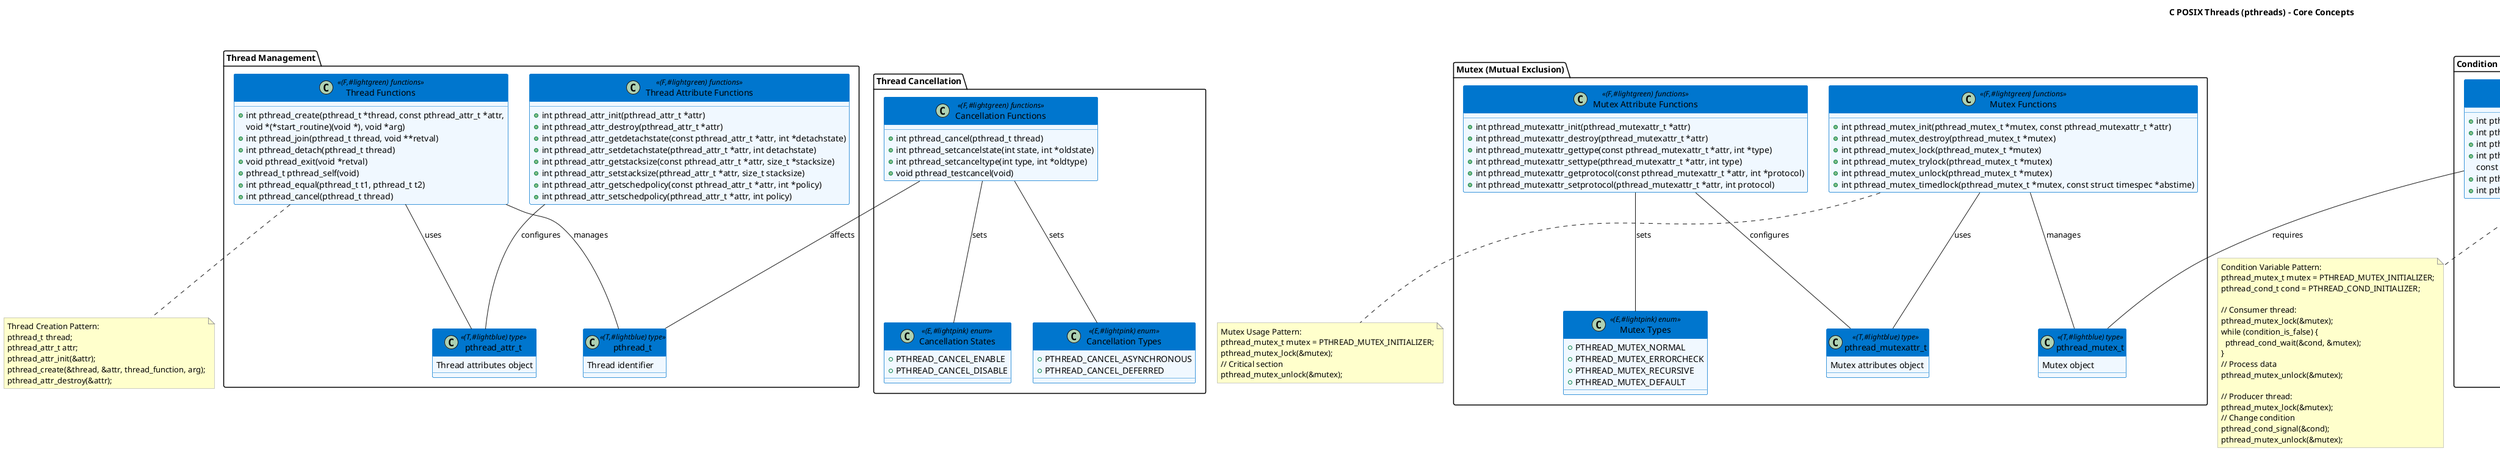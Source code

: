 @startuml c_threading

title C POSIX Threads (pthreads) - Core Concepts

skinparam backgroundcolor transparent
skinparam {
  BackgroundColor white
  ClassBackgroundColor #f0f8ff
  ClassBorderColor #0076ce
  ClassHeaderBackgroundColor #0076ce
  ClassHeaderFontColor white
  NoteBackgroundColor #ffffcc
  NoteBorderColor #999999
}

package "Thread Management" {
  class "pthread_t" as pthread_t << (T,#lightblue) type >> {
    Thread identifier
  }
  
  class "Thread Functions" as ThreadFunctions << (F,#lightgreen) functions >> {
    + int pthread_create(pthread_t *thread, const pthread_attr_t *attr, 
                       void *(*start_routine)(void *), void *arg)
    + int pthread_join(pthread_t thread, void **retval)
    + int pthread_detach(pthread_t thread)
    + void pthread_exit(void *retval)
    + pthread_t pthread_self(void)
    + int pthread_equal(pthread_t t1, pthread_t t2)
    + int pthread_cancel(pthread_t thread)
  }
  
  class "pthread_attr_t" as pthread_attr_t << (T,#lightblue) type >> {
    Thread attributes object
  }
  
  class "Thread Attribute Functions" as ThreadAttrFunctions << (F,#lightgreen) functions >> {
    + int pthread_attr_init(pthread_attr_t *attr)
    + int pthread_attr_destroy(pthread_attr_t *attr)
    + int pthread_attr_getdetachstate(const pthread_attr_t *attr, int *detachstate)
    + int pthread_attr_setdetachstate(pthread_attr_t *attr, int detachstate)
    + int pthread_attr_getstacksize(const pthread_attr_t *attr, size_t *stacksize)
    + int pthread_attr_setstacksize(pthread_attr_t *attr, size_t stacksize)
    + int pthread_attr_getschedpolicy(const pthread_attr_t *attr, int *policy)
    + int pthread_attr_setschedpolicy(pthread_attr_t *attr, int policy)
  }
}

package "Mutex (Mutual Exclusion)" {
  class "pthread_mutex_t" as pthread_mutex_t << (T,#lightblue) type >> {
    Mutex object
  }
  
  class "pthread_mutexattr_t" as pthread_mutexattr_t << (T,#lightblue) type >> {
    Mutex attributes object
  }
  
  class "Mutex Functions" as MutexFunctions << (F,#lightgreen) functions >> {
    + int pthread_mutex_init(pthread_mutex_t *mutex, const pthread_mutexattr_t *attr)
    + int pthread_mutex_destroy(pthread_mutex_t *mutex)
    + int pthread_mutex_lock(pthread_mutex_t *mutex)
    + int pthread_mutex_trylock(pthread_mutex_t *mutex)
    + int pthread_mutex_unlock(pthread_mutex_t *mutex)
    + int pthread_mutex_timedlock(pthread_mutex_t *mutex, const struct timespec *abstime)
  }
  
  class "Mutex Attribute Functions" as MutexAttrFunctions << (F,#lightgreen) functions >> {
    + int pthread_mutexattr_init(pthread_mutexattr_t *attr)
    + int pthread_mutexattr_destroy(pthread_mutexattr_t *attr)
    + int pthread_mutexattr_gettype(const pthread_mutexattr_t *attr, int *type)
    + int pthread_mutexattr_settype(pthread_mutexattr_t *attr, int type)
    + int pthread_mutexattr_getprotocol(const pthread_mutexattr_t *attr, int *protocol)
    + int pthread_mutexattr_setprotocol(pthread_mutexattr_t *attr, int protocol)
  }
  
  class "Mutex Types" as MutexTypes << (E,#lightpink) enum >> {
    + PTHREAD_MUTEX_NORMAL
    + PTHREAD_MUTEX_ERRORCHECK
    + PTHREAD_MUTEX_RECURSIVE
    + PTHREAD_MUTEX_DEFAULT
  }
}

package "Condition Variables" {
  class "pthread_cond_t" as pthread_cond_t << (T,#lightblue) type >> {
    Condition variable object
  }
  
  class "pthread_condattr_t" as pthread_condattr_t << (T,#lightblue) type >> {
    Condition variable attributes object
  }
  
  class "Condition Variable Functions" as CondFunctions << (F,#lightgreen) functions >> {
    + int pthread_cond_init(pthread_cond_t *cond, const pthread_condattr_t *attr)
    + int pthread_cond_destroy(pthread_cond_t *cond)
    + int pthread_cond_wait(pthread_cond_t *cond, pthread_mutex_t *mutex)
    + int pthread_cond_timedwait(pthread_cond_t *cond, pthread_mutex_t *mutex, 
                               const struct timespec *abstime)
    + int pthread_cond_signal(pthread_cond_t *cond)
    + int pthread_cond_broadcast(pthread_cond_t *cond)
  }
  
  class "Condition Attribute Functions" as CondAttrFunctions << (F,#lightgreen) functions >> {
    + int pthread_condattr_init(pthread_condattr_t *attr)
    + int pthread_condattr_destroy(pthread_condattr_t *attr)
    + int pthread_condattr_getclock(const pthread_condattr_t *attr, clockid_t *clock_id)
    + int pthread_condattr_setclock(pthread_condattr_t *attr, clockid_t clock_id)
  }
}

package "Reader-Writer Locks" {
  class "pthread_rwlock_t" as pthread_rwlock_t << (T,#lightblue) type >> {
    Read-write lock object
  }
  
  class "pthread_rwlockattr_t" as pthread_rwlockattr_t << (T,#lightblue) type >> {
    Read-write lock attributes object
  }
  
  class "Read-Write Lock Functions" as RWLockFunctions << (F,#lightgreen) functions >> {
    + int pthread_rwlock_init(pthread_rwlock_t *rwlock, const pthread_rwlockattr_t *attr)
    + int pthread_rwlock_destroy(pthread_rwlock_t *rwlock)
    + int pthread_rwlock_rdlock(pthread_rwlock_t *rwlock)
    + int pthread_rwlock_tryrdlock(pthread_rwlock_t *rwlock)
    + int pthread_rwlock_wrlock(pthread_rwlock_t *rwlock)
    + int pthread_rwlock_trywrlock(pthread_rwlock_t *rwlock)
    + int pthread_rwlock_unlock(pthread_rwlock_t *rwlock)
    + int pthread_rwlock_timedrdlock(pthread_rwlock_t *rwlock, const struct timespec *abstime)
    + int pthread_rwlock_timedwrlock(pthread_rwlock_t *rwlock, const struct timespec *abstime)
  }
}

package "Barriers" {
  class "pthread_barrier_t" as pthread_barrier_t << (T,#lightblue) type >> {
    Barrier object
  }
  
  class "pthread_barrierattr_t" as pthread_barrierattr_t << (T,#lightblue) type >> {
    Barrier attributes object
  }
  
  class "Barrier Functions" as BarrierFunctions << (F,#lightgreen) functions >> {
    + int pthread_barrier_init(pthread_barrier_t *barrier, 
                            const pthread_barrierattr_t *attr, unsigned count)
    + int pthread_barrier_destroy(pthread_barrier_t *barrier)
    + int pthread_barrier_wait(pthread_barrier_t *barrier)
  }
}

package "Semaphores (from semaphore.h)" {
  class "sem_t" as sem_t << (T,#lightblue) type >> {
    Semaphore object
  }
  
  class "Semaphore Functions" as SemFunctions << (F,#lightgreen) functions >> {
    + int sem_init(sem_t *sem, int pshared, unsigned int value)
    + int sem_destroy(sem_t *sem)
    + int sem_wait(sem_t *sem)
    + int sem_trywait(sem_t *sem)
    + int sem_timedwait(sem_t *sem, const struct timespec *abs_timeout)
    + int sem_post(sem_t *sem)
    + int sem_getvalue(sem_t *sem, int *sval)
  }
}

package "Thread-Specific Data" {
  class "pthread_key_t" as pthread_key_t << (T,#lightblue) type >> {
    Key for thread-specific data
  }
  
  class "Thread-Specific Data Functions" as TSDFunctions << (F,#lightgreen) functions >> {
    + int pthread_key_create(pthread_key_t *key, void (*destructor)(void*))
    + int pthread_key_delete(pthread_key_t key)
    + int pthread_setspecific(pthread_key_t key, const void *value)
    + void *pthread_getspecific(pthread_key_t key)
  }
}

package "Thread Cancellation" {
  class "Cancellation Functions" as CancelFunctions << (F,#lightgreen) functions >> {
    + int pthread_cancel(pthread_t thread)
    + int pthread_setcancelstate(int state, int *oldstate)
    + int pthread_setcanceltype(int type, int *oldtype)
    + void pthread_testcancel(void)
  }
  
  class "Cancellation States" as CancelStates << (E,#lightpink) enum >> {
    + PTHREAD_CANCEL_ENABLE
    + PTHREAD_CANCEL_DISABLE
  }
  
  class "Cancellation Types" as CancelTypes << (E,#lightpink) enum >> {
    + PTHREAD_CANCEL_ASYNCHRONOUS
    + PTHREAD_CANCEL_DEFERRED
  }
}

' Relationships
ThreadFunctions -- pthread_t : manages
ThreadFunctions -- pthread_attr_t : uses
ThreadAttrFunctions -- pthread_attr_t : configures

MutexFunctions -- pthread_mutex_t : manages
MutexFunctions -- pthread_mutexattr_t : uses
MutexAttrFunctions -- pthread_mutexattr_t : configures
MutexAttrFunctions -- MutexTypes : sets

CondFunctions -- pthread_cond_t : manages
CondFunctions -- pthread_condattr_t : uses
CondFunctions -- pthread_mutex_t : requires
CondAttrFunctions -- pthread_condattr_t : configures

RWLockFunctions -- pthread_rwlock_t : manages
RWLockFunctions -- pthread_rwlockattr_t : uses

BarrierFunctions -- pthread_barrier_t : manages
BarrierFunctions -- pthread_barrierattr_t : uses

SemFunctions -- sem_t : manages

TSDFunctions -- pthread_key_t : manages

CancelFunctions -- pthread_t : affects
CancelFunctions -- CancelStates : sets
CancelFunctions -- CancelTypes : sets

note as ThreadCreatePattern
  Thread Creation Pattern:
  pthread_t thread;
  pthread_attr_t attr;
  pthread_attr_init(&attr);
  pthread_create(&thread, &attr, thread_function, arg);
  pthread_attr_destroy(&attr);
end note

note as MutexPattern
  Mutex Usage Pattern:
  pthread_mutex_t mutex = PTHREAD_MUTEX_INITIALIZER;
  pthread_mutex_lock(&mutex);
  // Critical section
  pthread_mutex_unlock(&mutex);
end note

note as CondPattern
  Condition Variable Pattern:
  pthread_mutex_t mutex = PTHREAD_MUTEX_INITIALIZER;
  pthread_cond_t cond = PTHREAD_COND_INITIALIZER;
  
  // Consumer thread:
  pthread_mutex_lock(&mutex);
  while (condition_is_false) {
    pthread_cond_wait(&cond, &mutex);
  }
  // Process data
  pthread_mutex_unlock(&mutex);
  
  // Producer thread:
  pthread_mutex_lock(&mutex);
  // Change condition
  pthread_cond_signal(&cond);
  pthread_mutex_unlock(&mutex);
end note

ThreadFunctions .. ThreadCreatePattern
MutexFunctions .. MutexPattern
CondFunctions .. CondPattern

@enduml 